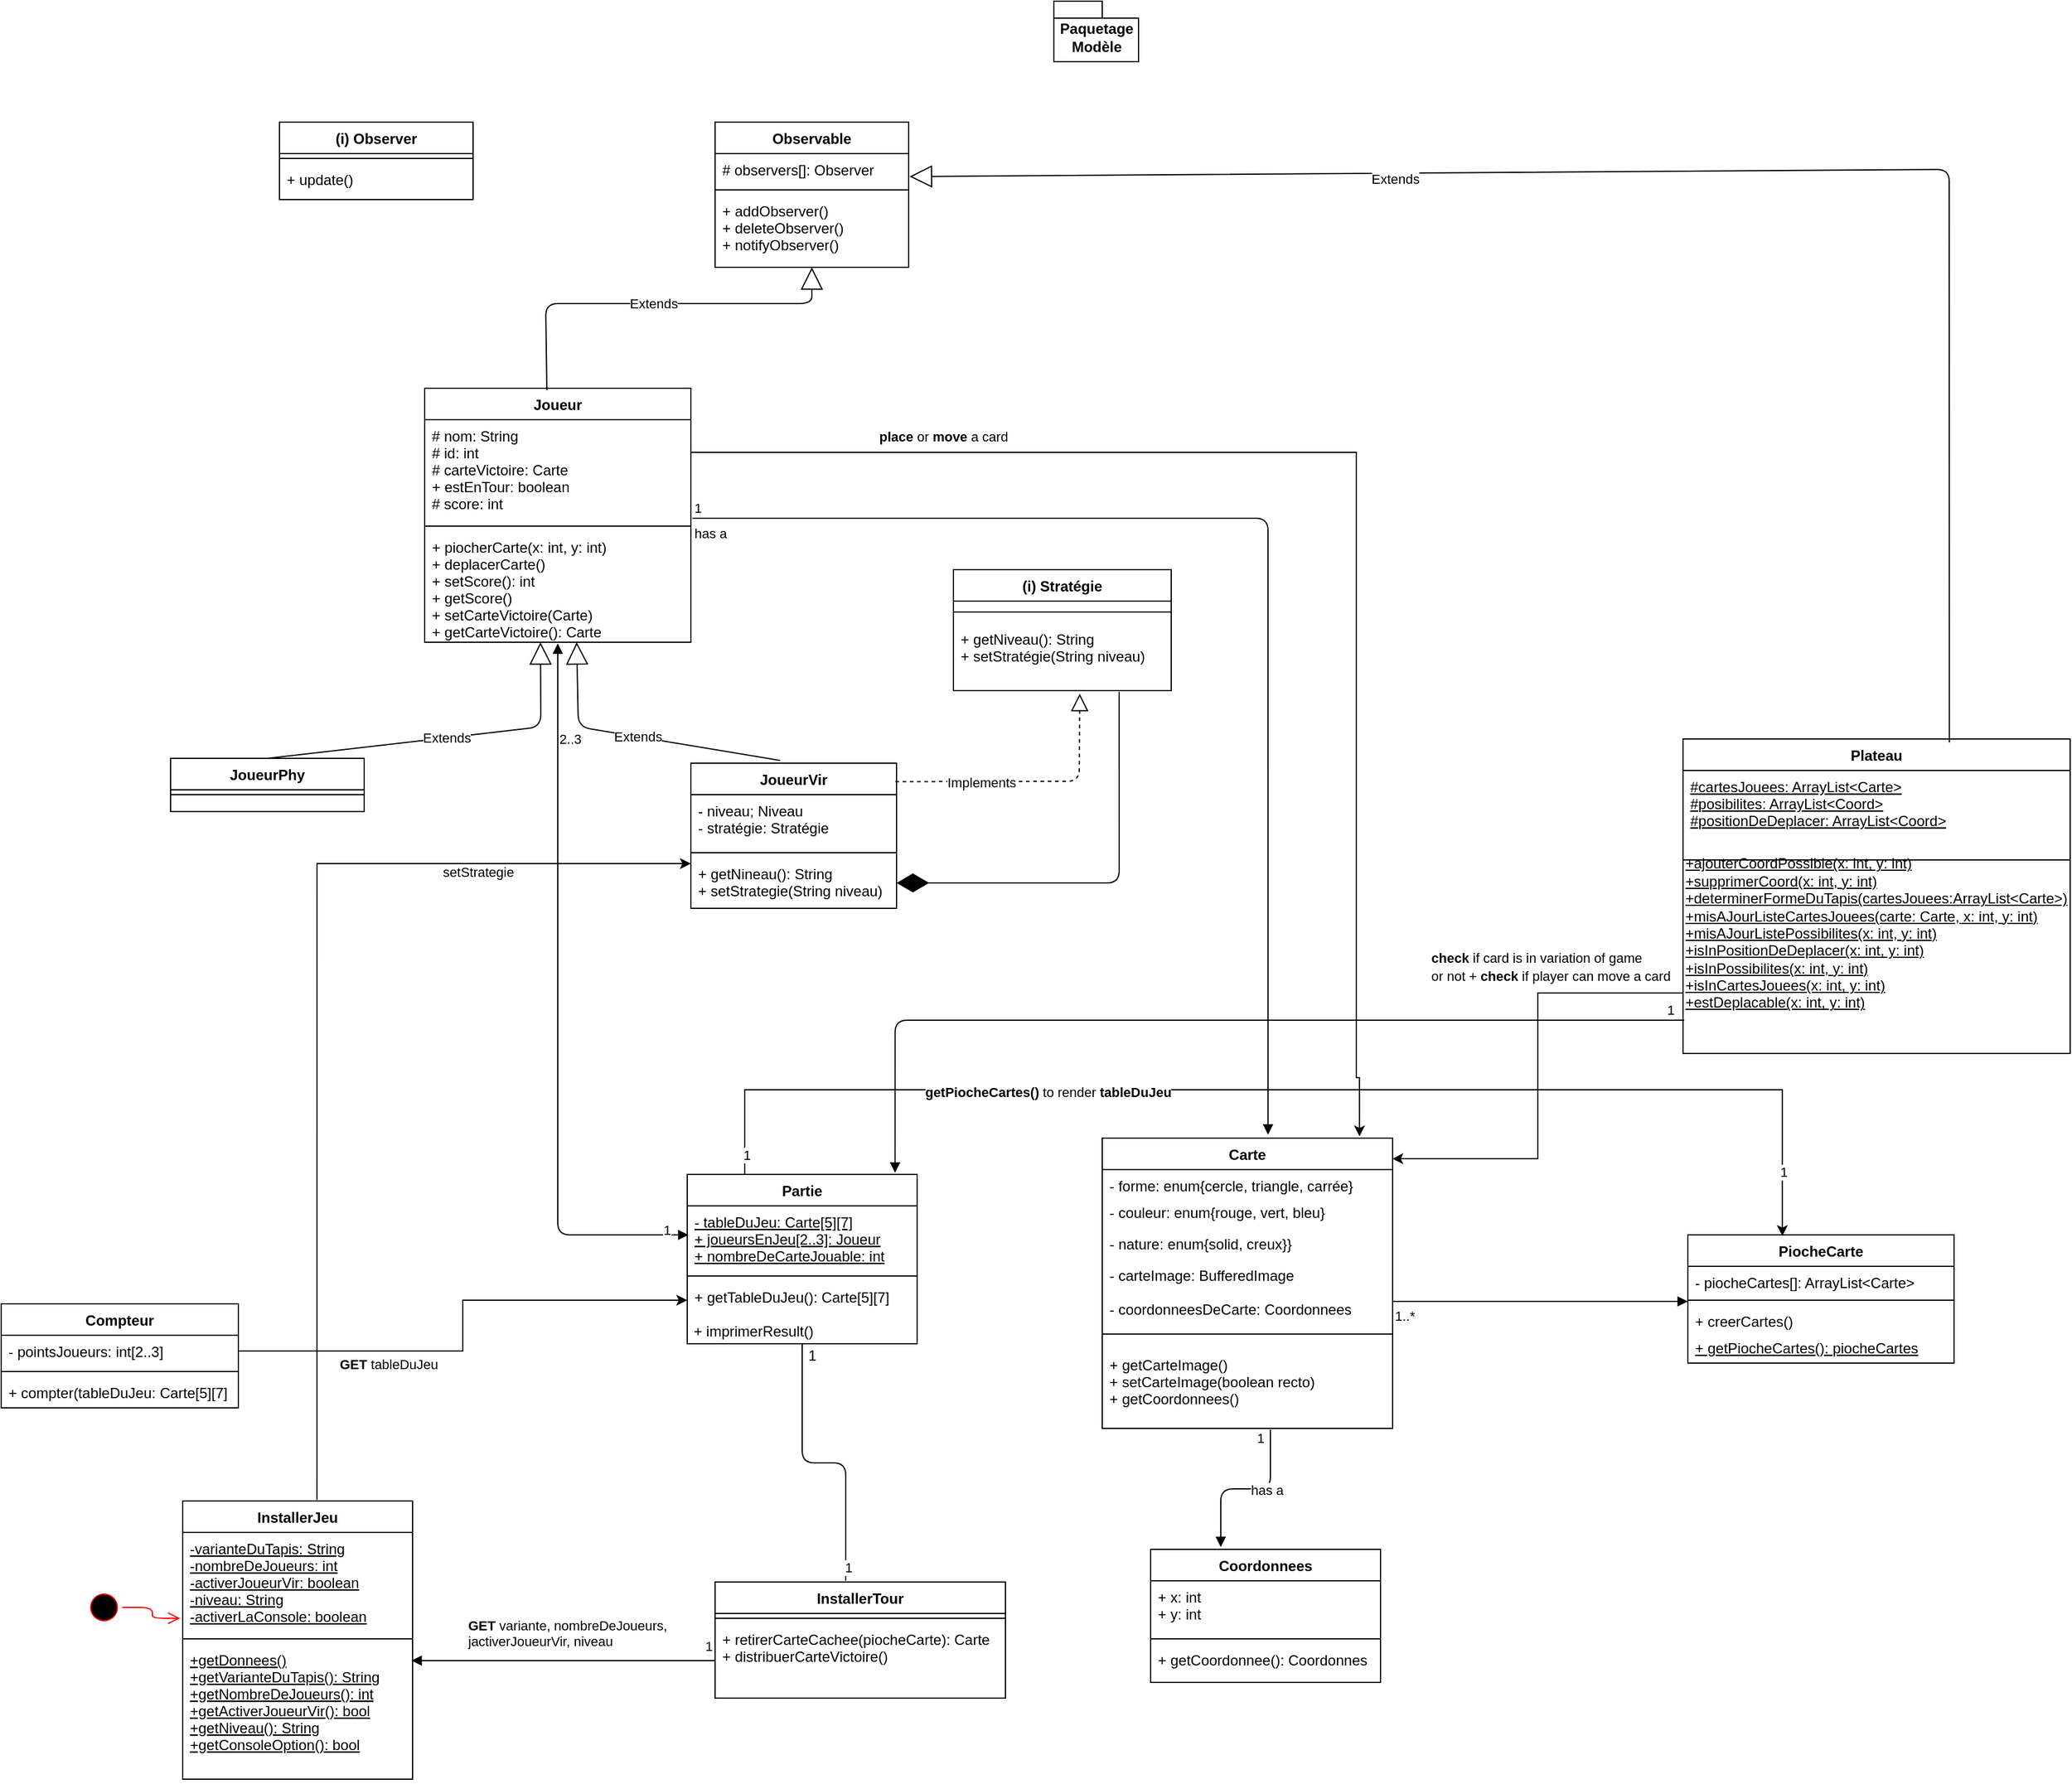 <mxfile version="14.1.2" type="github">
  <diagram id="C5RBs43oDa-KdzZeNtuy" name="Page-1">
    <mxGraphModel dx="1310" dy="1987" grid="1" gridSize="10" guides="1" tooltips="1" connect="1" arrows="1" fold="1" page="1" pageScale="1" pageWidth="827" pageHeight="1169" math="0" shadow="0">
      <root>
        <mxCell id="WIyWlLk6GJQsqaUBKTNV-0" />
        <mxCell id="WIyWlLk6GJQsqaUBKTNV-1" parent="WIyWlLk6GJQsqaUBKTNV-0" />
        <mxCell id="AZChsYfxRMKOv2LDF5ls-53" value="(i) Observer" style="swimlane;fontStyle=1;align=center;verticalAlign=top;childLayout=stackLayout;horizontal=1;startSize=26;horizontalStack=0;resizeParent=1;resizeParentMax=0;resizeLast=0;collapsible=1;marginBottom=0;" parent="WIyWlLk6GJQsqaUBKTNV-1" vertex="1">
          <mxGeometry x="520" y="90" width="160" height="64" as="geometry" />
        </mxCell>
        <mxCell id="AZChsYfxRMKOv2LDF5ls-54" value="" style="line;strokeWidth=1;fillColor=none;align=left;verticalAlign=middle;spacingTop=-1;spacingLeft=3;spacingRight=3;rotatable=0;labelPosition=right;points=[];portConstraint=eastwest;" parent="AZChsYfxRMKOv2LDF5ls-53" vertex="1">
          <mxGeometry y="26" width="160" height="8" as="geometry" />
        </mxCell>
        <mxCell id="AZChsYfxRMKOv2LDF5ls-55" value="+ update()" style="text;strokeColor=none;fillColor=none;align=left;verticalAlign=top;spacingLeft=4;spacingRight=4;overflow=hidden;rotatable=0;points=[[0,0.5],[1,0.5]];portConstraint=eastwest;" parent="AZChsYfxRMKOv2LDF5ls-53" vertex="1">
          <mxGeometry y="34" width="160" height="30" as="geometry" />
        </mxCell>
        <mxCell id="AZChsYfxRMKOv2LDF5ls-56" value="Extends" style="endArrow=block;endSize=16;endFill=0;html=1;fontColor=#000000;exitX=0.5;exitY=0;exitDx=0;exitDy=0;entryX=0.435;entryY=1;entryDx=0;entryDy=0;entryPerimeter=0;" parent="WIyWlLk6GJQsqaUBKTNV-1" source="AZChsYfxRMKOv2LDF5ls-50" target="AZChsYfxRMKOv2LDF5ls-61" edge="1">
          <mxGeometry width="160" relative="1" as="geometry">
            <mxPoint x="740" y="620" as="sourcePoint" />
            <mxPoint x="730" y="566" as="targetPoint" />
            <Array as="points">
              <mxPoint x="736" y="590" />
            </Array>
          </mxGeometry>
        </mxCell>
        <mxCell id="AZChsYfxRMKOv2LDF5ls-57" value="Extends" style="endArrow=block;endSize=16;endFill=0;html=1;fontColor=#000000;exitX=0.434;exitY=-0.019;exitDx=0;exitDy=0;exitPerimeter=0;entryX=0.571;entryY=1;entryDx=0;entryDy=0;entryPerimeter=0;" parent="WIyWlLk6GJQsqaUBKTNV-1" source="CgIlNexyzQEodWSmVS5y-3" target="AZChsYfxRMKOv2LDF5ls-61" edge="1">
          <mxGeometry width="160" relative="1" as="geometry">
            <mxPoint x="953.28" y="620.8" as="sourcePoint" />
            <mxPoint x="740" y="540" as="targetPoint" />
            <Array as="points">
              <mxPoint x="767" y="590" />
            </Array>
          </mxGeometry>
        </mxCell>
        <mxCell id="AZChsYfxRMKOv2LDF5ls-58" value="Joueur" style="swimlane;fontStyle=1;align=center;verticalAlign=top;childLayout=stackLayout;horizontal=1;startSize=26;horizontalStack=0;resizeParent=1;resizeParentMax=0;resizeLast=0;collapsible=1;marginBottom=0;" parent="WIyWlLk6GJQsqaUBKTNV-1" vertex="1">
          <mxGeometry x="640" y="310" width="220" height="210" as="geometry" />
        </mxCell>
        <mxCell id="AZChsYfxRMKOv2LDF5ls-59" value="# nom: String&#xa;# id: int&#xa;# carteVictoire: Carte&#xa;+ estEnTour: boolean&#xa;# score: int" style="text;strokeColor=none;fillColor=none;align=left;verticalAlign=top;spacingLeft=4;spacingRight=4;overflow=hidden;rotatable=0;points=[[0,0.5],[1,0.5]];portConstraint=eastwest;" parent="AZChsYfxRMKOv2LDF5ls-58" vertex="1">
          <mxGeometry y="26" width="220" height="84" as="geometry" />
        </mxCell>
        <mxCell id="AZChsYfxRMKOv2LDF5ls-60" value="" style="line;strokeWidth=1;fillColor=none;align=left;verticalAlign=middle;spacingTop=-1;spacingLeft=3;spacingRight=3;rotatable=0;labelPosition=right;points=[];portConstraint=eastwest;" parent="AZChsYfxRMKOv2LDF5ls-58" vertex="1">
          <mxGeometry y="110" width="220" height="8" as="geometry" />
        </mxCell>
        <mxCell id="AZChsYfxRMKOv2LDF5ls-61" value="+ piocherCarte(x: int, y: int)&#xa;+ deplacerCarte()&#xa;+ setScore(): int&#xa;+ getScore()&#xa;+ setCarteVictoire(Carte)&#xa;+ getCarteVictoire(): Carte" style="text;strokeColor=none;fillColor=none;align=left;verticalAlign=top;spacingLeft=4;spacingRight=4;overflow=hidden;rotatable=0;points=[[0,0.5],[1,0.5]];portConstraint=eastwest;" parent="AZChsYfxRMKOv2LDF5ls-58" vertex="1">
          <mxGeometry y="118" width="220" height="92" as="geometry" />
        </mxCell>
        <mxCell id="AZChsYfxRMKOv2LDF5ls-84" value="Paquetage&lt;br&gt;Modèle" style="shape=folder;fontStyle=1;spacingTop=10;tabWidth=40;tabHeight=14;tabPosition=left;html=1;fontColor=#000000;" parent="WIyWlLk6GJQsqaUBKTNV-1" vertex="1">
          <mxGeometry x="1160" y="-10" width="70" height="50" as="geometry" />
        </mxCell>
        <mxCell id="AZChsYfxRMKOv2LDF5ls-43" value="Observable" style="swimlane;fontStyle=1;align=center;verticalAlign=top;childLayout=stackLayout;horizontal=1;startSize=26;horizontalStack=0;resizeParent=1;resizeParentMax=0;resizeLast=0;collapsible=1;marginBottom=0;" parent="WIyWlLk6GJQsqaUBKTNV-1" vertex="1">
          <mxGeometry x="880" y="90" width="160" height="120" as="geometry" />
        </mxCell>
        <mxCell id="AZChsYfxRMKOv2LDF5ls-44" value="# observers[]: Observer" style="text;strokeColor=none;fillColor=none;align=left;verticalAlign=top;spacingLeft=4;spacingRight=4;overflow=hidden;rotatable=0;points=[[0,0.5],[1,0.5]];portConstraint=eastwest;" parent="AZChsYfxRMKOv2LDF5ls-43" vertex="1">
          <mxGeometry y="26" width="160" height="26" as="geometry" />
        </mxCell>
        <mxCell id="AZChsYfxRMKOv2LDF5ls-45" value="" style="line;strokeWidth=1;fillColor=none;align=left;verticalAlign=middle;spacingTop=-1;spacingLeft=3;spacingRight=3;rotatable=0;labelPosition=right;points=[];portConstraint=eastwest;" parent="AZChsYfxRMKOv2LDF5ls-43" vertex="1">
          <mxGeometry y="52" width="160" height="8" as="geometry" />
        </mxCell>
        <mxCell id="AZChsYfxRMKOv2LDF5ls-46" value="+ addObserver()&#xa;+ deleteObserver()&#xa;+ notifyObserver()" style="text;strokeColor=none;fillColor=none;align=left;verticalAlign=top;spacingLeft=4;spacingRight=4;overflow=hidden;rotatable=0;points=[[0,0.5],[1,0.5]];portConstraint=eastwest;" parent="AZChsYfxRMKOv2LDF5ls-43" vertex="1">
          <mxGeometry y="60" width="160" height="60" as="geometry" />
        </mxCell>
        <mxCell id="AZChsYfxRMKOv2LDF5ls-76" value="Carte" style="swimlane;fontStyle=1;align=center;verticalAlign=top;childLayout=stackLayout;horizontal=1;startSize=26;horizontalStack=0;resizeParent=1;resizeLast=0;collapsible=1;marginBottom=0;rounded=0;shadow=0;strokeWidth=1;" parent="WIyWlLk6GJQsqaUBKTNV-1" vertex="1">
          <mxGeometry x="1200" y="930" width="240" height="240" as="geometry">
            <mxRectangle x="550" y="140" width="160" height="26" as="alternateBounds" />
          </mxGeometry>
        </mxCell>
        <mxCell id="AZChsYfxRMKOv2LDF5ls-77" value="- forme: enum{cercle, triangle, carrée}&#xa;" style="text;align=left;verticalAlign=top;spacingLeft=4;spacingRight=4;overflow=hidden;rotatable=0;points=[[0,0.5],[1,0.5]];portConstraint=eastwest;" parent="AZChsYfxRMKOv2LDF5ls-76" vertex="1">
          <mxGeometry y="26" width="240" height="22" as="geometry" />
        </mxCell>
        <mxCell id="AZChsYfxRMKOv2LDF5ls-78" value="- couleur: enum{rouge, vert, bleu}" style="text;align=left;verticalAlign=top;spacingLeft=4;spacingRight=4;overflow=hidden;rotatable=0;points=[[0,0.5],[1,0.5]];portConstraint=eastwest;rounded=0;shadow=0;html=0;" parent="AZChsYfxRMKOv2LDF5ls-76" vertex="1">
          <mxGeometry y="48" width="240" height="26" as="geometry" />
        </mxCell>
        <mxCell id="AZChsYfxRMKOv2LDF5ls-79" value="- nature: enum{solid, creux}}&#xa;&#xa;&#xa;- recto: boolean" style="text;align=left;verticalAlign=top;spacingLeft=4;spacingRight=4;overflow=hidden;rotatable=0;points=[[0,0.5],[1,0.5]];portConstraint=eastwest;rounded=0;shadow=0;html=0;" parent="AZChsYfxRMKOv2LDF5ls-76" vertex="1">
          <mxGeometry y="74" width="240" height="26" as="geometry" />
        </mxCell>
        <mxCell id="AZChsYfxRMKOv2LDF5ls-80" value="- carteImage: BufferedImage&#xa;&#xa;- coordonneesDeCarte: Coordonnees" style="text;align=left;verticalAlign=top;spacingLeft=4;spacingRight=4;overflow=hidden;rotatable=0;points=[[0,0.5],[1,0.5]];portConstraint=eastwest;rounded=0;shadow=0;html=0;" parent="AZChsYfxRMKOv2LDF5ls-76" vertex="1">
          <mxGeometry y="100" width="240" height="50" as="geometry" />
        </mxCell>
        <mxCell id="AZChsYfxRMKOv2LDF5ls-81" value="" style="line;html=1;strokeWidth=1;align=left;verticalAlign=middle;spacingTop=-1;spacingLeft=3;spacingRight=3;rotatable=0;labelPosition=right;points=[];portConstraint=eastwest;" parent="AZChsYfxRMKOv2LDF5ls-76" vertex="1">
          <mxGeometry y="150" width="240" height="24" as="geometry" />
        </mxCell>
        <mxCell id="AZChsYfxRMKOv2LDF5ls-82" value="+ getCarteImage()&#xa;+ setCarteImage(boolean recto)&#xa;+ getCoordonnees()" style="text;align=left;verticalAlign=top;spacingLeft=4;spacingRight=4;overflow=hidden;rotatable=0;points=[[0,0.5],[1,0.5]];portConstraint=eastwest;" parent="AZChsYfxRMKOv2LDF5ls-76" vertex="1">
          <mxGeometry y="174" width="240" height="66" as="geometry" />
        </mxCell>
        <mxCell id="CgIlNexyzQEodWSmVS5y-3" value="JoueurVir" style="swimlane;fontStyle=1;align=center;verticalAlign=top;childLayout=stackLayout;horizontal=1;startSize=26;horizontalStack=0;resizeParent=1;resizeParentMax=0;resizeLast=0;collapsible=1;marginBottom=0;" parent="WIyWlLk6GJQsqaUBKTNV-1" vertex="1">
          <mxGeometry x="860" y="620" width="170" height="120" as="geometry" />
        </mxCell>
        <mxCell id="CgIlNexyzQEodWSmVS5y-4" value="- niveau; Niveau&#xa;- stratégie: Stratégie " style="text;strokeColor=none;fillColor=none;align=left;verticalAlign=top;spacingLeft=4;spacingRight=4;overflow=hidden;rotatable=0;points=[[0,0.5],[1,0.5]];portConstraint=eastwest;" parent="CgIlNexyzQEodWSmVS5y-3" vertex="1">
          <mxGeometry y="26" width="170" height="44" as="geometry" />
        </mxCell>
        <mxCell id="CgIlNexyzQEodWSmVS5y-5" value="" style="line;strokeWidth=1;fillColor=none;align=left;verticalAlign=middle;spacingTop=-1;spacingLeft=3;spacingRight=3;rotatable=0;labelPosition=right;points=[];portConstraint=eastwest;" parent="CgIlNexyzQEodWSmVS5y-3" vertex="1">
          <mxGeometry y="70" width="170" height="8" as="geometry" />
        </mxCell>
        <mxCell id="CgIlNexyzQEodWSmVS5y-6" value="+ getNineau(): String&#xa;+ setStrategie(String niveau)" style="text;strokeColor=none;fillColor=none;align=left;verticalAlign=top;spacingLeft=4;spacingRight=4;overflow=hidden;rotatable=0;points=[[0,0.5],[1,0.5]];portConstraint=eastwest;" parent="CgIlNexyzQEodWSmVS5y-3" vertex="1">
          <mxGeometry y="78" width="170" height="42" as="geometry" />
        </mxCell>
        <mxCell id="AZChsYfxRMKOv2LDF5ls-50" value="JoueurPhy" style="swimlane;fontStyle=1;align=center;verticalAlign=top;childLayout=stackLayout;horizontal=1;startSize=26;horizontalStack=0;resizeParent=1;resizeLast=0;collapsible=1;marginBottom=0;rounded=0;shadow=0;strokeWidth=1;" parent="WIyWlLk6GJQsqaUBKTNV-1" vertex="1">
          <mxGeometry x="430" y="616" width="160" height="44" as="geometry">
            <mxRectangle x="130" y="380" width="160" height="26" as="alternateBounds" />
          </mxGeometry>
        </mxCell>
        <mxCell id="AZChsYfxRMKOv2LDF5ls-51" value="" style="line;html=1;strokeWidth=1;align=left;verticalAlign=middle;spacingTop=-1;spacingLeft=3;spacingRight=3;rotatable=0;labelPosition=right;points=[];portConstraint=eastwest;" parent="AZChsYfxRMKOv2LDF5ls-50" vertex="1">
          <mxGeometry y="26" width="160" height="8" as="geometry" />
        </mxCell>
        <mxCell id="CgIlNexyzQEodWSmVS5y-8" value="PiocheCarte" style="swimlane;fontStyle=1;align=center;verticalAlign=top;childLayout=stackLayout;horizontal=1;startSize=26;horizontalStack=0;resizeParent=1;resizeParentMax=0;resizeLast=0;collapsible=1;marginBottom=0;" parent="WIyWlLk6GJQsqaUBKTNV-1" vertex="1">
          <mxGeometry x="1684" y="1010" width="220" height="106" as="geometry" />
        </mxCell>
        <mxCell id="CgIlNexyzQEodWSmVS5y-9" value="- piocheCartes[]: ArrayList&lt;Carte&gt;" style="text;strokeColor=none;fillColor=none;align=left;verticalAlign=top;spacingLeft=4;spacingRight=4;overflow=hidden;rotatable=0;points=[[0,0.5],[1,0.5]];portConstraint=eastwest;" parent="CgIlNexyzQEodWSmVS5y-8" vertex="1">
          <mxGeometry y="26" width="220" height="24" as="geometry" />
        </mxCell>
        <mxCell id="CgIlNexyzQEodWSmVS5y-10" value="" style="line;strokeWidth=1;fillColor=none;align=left;verticalAlign=middle;spacingTop=-1;spacingLeft=3;spacingRight=3;rotatable=0;labelPosition=right;points=[];portConstraint=eastwest;" parent="CgIlNexyzQEodWSmVS5y-8" vertex="1">
          <mxGeometry y="50" width="220" height="8" as="geometry" />
        </mxCell>
        <mxCell id="CgIlNexyzQEodWSmVS5y-11" value="+ creerCartes()" style="text;strokeColor=none;fillColor=none;align=left;verticalAlign=top;spacingLeft=4;spacingRight=4;overflow=hidden;rotatable=0;points=[[0,0.5],[1,0.5]];portConstraint=eastwest;" parent="CgIlNexyzQEodWSmVS5y-8" vertex="1">
          <mxGeometry y="58" width="220" height="22" as="geometry" />
        </mxCell>
        <mxCell id="FaVEyX-Qavl0ARQqvnFb-6" value="+ getPiocheCartes(): piocheCartes" style="text;strokeColor=none;fillColor=none;align=left;verticalAlign=top;spacingLeft=4;spacingRight=4;overflow=hidden;rotatable=0;points=[[0,0.5],[1,0.5]];portConstraint=eastwest;fontStyle=4" parent="CgIlNexyzQEodWSmVS5y-8" vertex="1">
          <mxGeometry y="80" width="220" height="26" as="geometry" />
        </mxCell>
        <mxCell id="AZChsYfxRMKOv2LDF5ls-86" value="Partie" style="swimlane;fontStyle=1;align=center;verticalAlign=top;childLayout=stackLayout;horizontal=1;startSize=26;horizontalStack=0;resizeParent=1;resizeParentMax=0;resizeLast=0;collapsible=1;marginBottom=0;" parent="WIyWlLk6GJQsqaUBKTNV-1" vertex="1">
          <mxGeometry x="857" y="960" width="190" height="140" as="geometry" />
        </mxCell>
        <mxCell id="AZChsYfxRMKOv2LDF5ls-87" value="- tableDuJeu: Carte[5][7]&#xa;+ joueursEnJeu[2..3]: Joueur&#xa;+ nombreDeCarteJouable: int" style="text;strokeColor=none;fillColor=none;align=left;verticalAlign=top;spacingLeft=4;spacingRight=4;overflow=hidden;rotatable=0;points=[[0,0.5],[1,0.5]];portConstraint=eastwest;fontStyle=4" parent="AZChsYfxRMKOv2LDF5ls-86" vertex="1">
          <mxGeometry y="26" width="190" height="54" as="geometry" />
        </mxCell>
        <mxCell id="AZChsYfxRMKOv2LDF5ls-88" value="" style="line;strokeWidth=1;fillColor=none;align=left;verticalAlign=middle;spacingTop=-1;spacingLeft=3;spacingRight=3;rotatable=0;labelPosition=right;points=[];portConstraint=eastwest;" parent="AZChsYfxRMKOv2LDF5ls-86" vertex="1">
          <mxGeometry y="80" width="190" height="8" as="geometry" />
        </mxCell>
        <mxCell id="AZChsYfxRMKOv2LDF5ls-89" value="+ getTableDuJeu(): Carte[5][7]&#xa;&#xa;" style="text;strokeColor=none;fillColor=none;align=left;verticalAlign=top;spacingLeft=4;spacingRight=4;overflow=hidden;rotatable=0;points=[[0,0.5],[1,0.5]];portConstraint=eastwest;fontStyle=0" parent="AZChsYfxRMKOv2LDF5ls-86" vertex="1">
          <mxGeometry y="88" width="190" height="32" as="geometry" />
        </mxCell>
        <mxCell id="tGIOz6FQJw7UIVOpJ9jD-20" value="&lt;span&gt;&amp;nbsp;+ imprimerResult()&lt;/span&gt;" style="text;html=1;strokeColor=none;fillColor=none;align=left;verticalAlign=middle;whiteSpace=wrap;rounded=0;fontColor=#000000;" vertex="1" parent="AZChsYfxRMKOv2LDF5ls-86">
          <mxGeometry y="120" width="190" height="20" as="geometry" />
        </mxCell>
        <mxCell id="igoX3mTZMC02YSDTXu9f-4" value="Plateau" style="swimlane;fontStyle=1;align=center;verticalAlign=top;childLayout=stackLayout;horizontal=1;startSize=26;horizontalStack=0;resizeParent=1;resizeParentMax=0;resizeLast=0;collapsible=1;marginBottom=0;" parent="WIyWlLk6GJQsqaUBKTNV-1" vertex="1">
          <mxGeometry x="1680" y="600" width="320" height="260" as="geometry" />
        </mxCell>
        <mxCell id="igoX3mTZMC02YSDTXu9f-5" value="#cartesJouees: ArrayList&lt;Carte&gt;&#xa;#posibilites: ArrayList&lt;Coord&gt;&#xa;#positionDeDeplacer: ArrayList&lt;Coord&gt;&#xa;&#xa;" style="text;strokeColor=none;fillColor=none;align=left;verticalAlign=top;spacingLeft=4;spacingRight=4;overflow=hidden;rotatable=0;points=[[0,0.5],[1,0.5]];portConstraint=eastwest;fontStyle=4" parent="igoX3mTZMC02YSDTXu9f-4" vertex="1">
          <mxGeometry y="26" width="320" height="64" as="geometry" />
        </mxCell>
        <mxCell id="igoX3mTZMC02YSDTXu9f-6" value="" style="line;strokeWidth=1;fillColor=none;align=left;verticalAlign=middle;spacingTop=-1;spacingLeft=3;spacingRight=3;rotatable=0;labelPosition=right;points=[];portConstraint=eastwest;" parent="igoX3mTZMC02YSDTXu9f-4" vertex="1">
          <mxGeometry y="90" width="320" height="20" as="geometry" />
        </mxCell>
        <mxCell id="tGIOz6FQJw7UIVOpJ9jD-7" value="&lt;span&gt;&lt;u&gt;+ajouterCoordPossible(x: int, y: int)&lt;br&gt;+supprimerCoord(x: int, y: int)&lt;br&gt;+determinerFormeDuTapis(cartesJouees:ArrayList&amp;lt;Carte&amp;gt;)&lt;br&gt;+misAJourListeCartesJouees(carte: Carte, x: int, y: int)&lt;br&gt;+misAJourListePossibilites(x: int, y: int)&lt;br&gt;+isInPositionDeDeplacer(x: int, y: int)&lt;br&gt;+isInPossibilites(x: int, y: int)&lt;br&gt;+isInCartesJouees(x: int, y: int)&lt;br&gt;+estDeplacable(x: int, y: int)&lt;br&gt;&lt;br&gt;&lt;br&gt;&lt;/u&gt;&lt;/span&gt;" style="text;html=1;strokeColor=none;fillColor=none;align=left;verticalAlign=middle;whiteSpace=wrap;rounded=0;fontColor=#000000;" vertex="1" parent="igoX3mTZMC02YSDTXu9f-4">
          <mxGeometry y="110" width="320" height="130" as="geometry" />
        </mxCell>
        <mxCell id="VmG8qLl98MklvTg3K0jE-0" value="&lt;div align=&quot;left&quot;&gt;&lt;br&gt;&lt;/div&gt;" style="text;html=1;align=left;verticalAlign=middle;resizable=0;points=[];autosize=1;" parent="igoX3mTZMC02YSDTXu9f-4" vertex="1">
          <mxGeometry y="240" width="320" height="20" as="geometry" />
        </mxCell>
        <mxCell id="aD3awK1kSIjJJPl5XEb5-0" value="" style="endArrow=block;endFill=1;html=1;edgeStyle=orthogonalEdgeStyle;align=left;verticalAlign=top;" parent="WIyWlLk6GJQsqaUBKTNV-1" source="AZChsYfxRMKOv2LDF5ls-76" target="CgIlNexyzQEodWSmVS5y-8" edge="1">
          <mxGeometry x="-1" relative="1" as="geometry">
            <mxPoint x="1380" y="1100" as="sourcePoint" />
            <mxPoint x="1560" y="1074" as="targetPoint" />
            <Array as="points">
              <mxPoint x="1540" y="1065" />
              <mxPoint x="1540" y="1065" />
            </Array>
          </mxGeometry>
        </mxCell>
        <mxCell id="aD3awK1kSIjJJPl5XEb5-1" value="1..*" style="edgeLabel;resizable=0;html=1;align=left;verticalAlign=bottom;" parent="aD3awK1kSIjJJPl5XEb5-0" connectable="0" vertex="1">
          <mxGeometry x="-1" relative="1" as="geometry">
            <mxPoint y="20" as="offset" />
          </mxGeometry>
        </mxCell>
        <mxCell id="aD3awK1kSIjJJPl5XEb5-6" value="" style="endArrow=block;endFill=1;html=1;edgeStyle=orthogonalEdgeStyle;align=left;verticalAlign=top;entryX=0.904;entryY=-0.01;entryDx=0;entryDy=0;entryPerimeter=0;exitX=0.003;exitY=0.942;exitDx=0;exitDy=0;exitPerimeter=0;" parent="WIyWlLk6GJQsqaUBKTNV-1" source="tGIOz6FQJw7UIVOpJ9jD-7" target="AZChsYfxRMKOv2LDF5ls-86" edge="1">
          <mxGeometry x="-1" relative="1" as="geometry">
            <mxPoint x="1610" y="818" as="sourcePoint" />
            <mxPoint x="1090" y="860" as="targetPoint" />
          </mxGeometry>
        </mxCell>
        <mxCell id="aD3awK1kSIjJJPl5XEb5-7" value="1" style="edgeLabel;resizable=0;html=1;align=left;verticalAlign=bottom;" parent="aD3awK1kSIjJJPl5XEb5-6" connectable="0" vertex="1">
          <mxGeometry x="-1" relative="1" as="geometry">
            <mxPoint x="-16.12" y="-0.06" as="offset" />
          </mxGeometry>
        </mxCell>
        <mxCell id="gqr33XGORAb8K-6qKqLH-7" value="Extends" style="endArrow=block;endSize=16;endFill=0;html=1;fontColor=#000000;exitX=0.688;exitY=0.011;exitDx=0;exitDy=0;exitPerimeter=0;entryX=1.005;entryY=0.731;entryDx=0;entryDy=0;entryPerimeter=0;" parent="WIyWlLk6GJQsqaUBKTNV-1" source="igoX3mTZMC02YSDTXu9f-4" target="AZChsYfxRMKOv2LDF5ls-44" edge="1">
          <mxGeometry x="0.398" y="5" width="160" relative="1" as="geometry">
            <mxPoint x="1730" y="630" as="sourcePoint" />
            <mxPoint x="1040" y="135" as="targetPoint" />
            <Array as="points">
              <mxPoint x="1900" y="129" />
            </Array>
            <mxPoint as="offset" />
          </mxGeometry>
        </mxCell>
        <mxCell id="gqr33XGORAb8K-6qKqLH-33" value="(i) Stratégie" style="swimlane;fontStyle=1;align=center;verticalAlign=top;childLayout=stackLayout;horizontal=1;startSize=26;horizontalStack=0;resizeParent=1;resizeParentMax=0;resizeLast=0;collapsible=1;marginBottom=0;" parent="WIyWlLk6GJQsqaUBKTNV-1" vertex="1">
          <mxGeometry x="1077" y="460" width="180" height="100" as="geometry" />
        </mxCell>
        <mxCell id="gqr33XGORAb8K-6qKqLH-35" value="" style="line;strokeWidth=1;fillColor=none;align=left;verticalAlign=middle;spacingTop=-1;spacingLeft=3;spacingRight=3;rotatable=0;labelPosition=right;points=[];portConstraint=eastwest;" parent="gqr33XGORAb8K-6qKqLH-33" vertex="1">
          <mxGeometry y="26" width="180" height="18" as="geometry" />
        </mxCell>
        <mxCell id="gqr33XGORAb8K-6qKqLH-36" value="+ getNiveau(): String&#xa;+ setStratégie(String niveau)&#xa;" style="text;strokeColor=none;fillColor=none;align=left;verticalAlign=top;spacingLeft=4;spacingRight=4;overflow=hidden;rotatable=0;points=[[0,0.5],[1,0.5]];portConstraint=eastwest;" parent="gqr33XGORAb8K-6qKqLH-33" vertex="1">
          <mxGeometry y="44" width="180" height="56" as="geometry" />
        </mxCell>
        <mxCell id="gqr33XGORAb8K-6qKqLH-38" value="" style="endArrow=block;dashed=1;endFill=0;endSize=12;html=1;strokeColor=#000000;entryX=0.58;entryY=1.045;entryDx=0;entryDy=0;entryPerimeter=0;exitX=0.994;exitY=0.127;exitDx=0;exitDy=0;exitPerimeter=0;" parent="WIyWlLk6GJQsqaUBKTNV-1" source="CgIlNexyzQEodWSmVS5y-3" target="gqr33XGORAb8K-6qKqLH-36" edge="1">
          <mxGeometry width="160" relative="1" as="geometry">
            <mxPoint x="1031" y="660" as="sourcePoint" />
            <mxPoint x="1213" y="570" as="targetPoint" />
            <Array as="points">
              <mxPoint x="1181" y="635" />
            </Array>
          </mxGeometry>
        </mxCell>
        <mxCell id="gqr33XGORAb8K-6qKqLH-39" value="Implements" style="edgeLabel;html=1;align=center;verticalAlign=middle;resizable=0;points=[];" parent="gqr33XGORAb8K-6qKqLH-38" vertex="1" connectable="0">
          <mxGeometry x="-0.368" y="-1" relative="1" as="geometry">
            <mxPoint as="offset" />
          </mxGeometry>
        </mxCell>
        <mxCell id="iEywshFtVMu5hu7bD4Ei-18" value="has a" style="endArrow=block;endFill=1;html=1;edgeStyle=orthogonalEdgeStyle;align=left;verticalAlign=top;entryX=0.571;entryY=-0.012;entryDx=0;entryDy=0;entryPerimeter=0;exitX=1.006;exitY=0.97;exitDx=0;exitDy=0;exitPerimeter=0;" parent="WIyWlLk6GJQsqaUBKTNV-1" source="AZChsYfxRMKOv2LDF5ls-59" target="AZChsYfxRMKOv2LDF5ls-76" edge="1">
          <mxGeometry x="-1" relative="1" as="geometry">
            <mxPoint x="1040" y="430" as="sourcePoint" />
            <mxPoint x="1200" y="430" as="targetPoint" />
          </mxGeometry>
        </mxCell>
        <mxCell id="iEywshFtVMu5hu7bD4Ei-19" value="1" style="edgeLabel;resizable=0;html=1;align=left;verticalAlign=bottom;" parent="iEywshFtVMu5hu7bD4Ei-18" connectable="0" vertex="1">
          <mxGeometry x="-1" relative="1" as="geometry" />
        </mxCell>
        <mxCell id="AZChsYfxRMKOv2LDF5ls-47" value="Extends" style="endArrow=block;endSize=16;endFill=0;html=1;fontColor=#000000;exitX=0.459;exitY=0.008;exitDx=0;exitDy=0;exitPerimeter=0;entryX=0.5;entryY=1;entryDx=0;entryDy=0;" parent="WIyWlLk6GJQsqaUBKTNV-1" source="AZChsYfxRMKOv2LDF5ls-58" target="AZChsYfxRMKOv2LDF5ls-43" edge="1">
          <mxGeometry width="160" relative="1" as="geometry">
            <mxPoint x="760" y="290" as="sourcePoint" />
            <mxPoint x="960" y="180" as="targetPoint" />
            <Array as="points">
              <mxPoint x="740" y="240" />
              <mxPoint x="960" y="240" />
            </Array>
          </mxGeometry>
        </mxCell>
        <mxCell id="bqyyisiv0flGUabC3i87-1" value="" style="endArrow=block;startArrow=block;endFill=1;startFill=1;html=1;" parent="WIyWlLk6GJQsqaUBKTNV-1" edge="1">
          <mxGeometry width="160" relative="1" as="geometry">
            <mxPoint x="750" y="521" as="sourcePoint" />
            <mxPoint x="858" y="1010" as="targetPoint" />
            <Array as="points">
              <mxPoint x="750" y="1010" />
            </Array>
          </mxGeometry>
        </mxCell>
        <mxCell id="bqyyisiv0flGUabC3i87-2" value="2..3" style="edgeLabel;html=1;align=center;verticalAlign=middle;resizable=0;points=[];" parent="bqyyisiv0flGUabC3i87-1" vertex="1" connectable="0">
          <mxGeometry x="-0.769" y="3" relative="1" as="geometry">
            <mxPoint x="7" y="9.59" as="offset" />
          </mxGeometry>
        </mxCell>
        <mxCell id="tGIOz6FQJw7UIVOpJ9jD-48" value="1" style="edgeLabel;html=1;align=center;verticalAlign=middle;resizable=0;points=[];fontColor=#000000;" vertex="1" connectable="0" parent="bqyyisiv0flGUabC3i87-1">
          <mxGeometry x="0.939" y="4" relative="1" as="geometry">
            <mxPoint as="offset" />
          </mxGeometry>
        </mxCell>
        <mxCell id="BIrdSrzYWU6WojADChS9-0" value="Coordonnees" style="swimlane;fontStyle=1;align=center;verticalAlign=top;childLayout=stackLayout;horizontal=1;startSize=26;horizontalStack=0;resizeParent=1;resizeParentMax=0;resizeLast=0;collapsible=1;marginBottom=0;" parent="WIyWlLk6GJQsqaUBKTNV-1" vertex="1">
          <mxGeometry x="1240" y="1270" width="190" height="110" as="geometry" />
        </mxCell>
        <mxCell id="BIrdSrzYWU6WojADChS9-1" value="+ x: int&#xa;+ y: int" style="text;strokeColor=none;fillColor=none;align=left;verticalAlign=top;spacingLeft=4;spacingRight=4;overflow=hidden;rotatable=0;points=[[0,0.5],[1,0.5]];portConstraint=eastwest;" parent="BIrdSrzYWU6WojADChS9-0" vertex="1">
          <mxGeometry y="26" width="190" height="44" as="geometry" />
        </mxCell>
        <mxCell id="BIrdSrzYWU6WojADChS9-2" value="" style="line;strokeWidth=1;fillColor=none;align=left;verticalAlign=middle;spacingTop=-1;spacingLeft=3;spacingRight=3;rotatable=0;labelPosition=right;points=[];portConstraint=eastwest;" parent="BIrdSrzYWU6WojADChS9-0" vertex="1">
          <mxGeometry y="70" width="190" height="8" as="geometry" />
        </mxCell>
        <mxCell id="BIrdSrzYWU6WojADChS9-3" value="+ getCoordonnee(): Coordonnes" style="text;strokeColor=none;fillColor=none;align=left;verticalAlign=top;spacingLeft=4;spacingRight=4;overflow=hidden;rotatable=0;points=[[0,0.5],[1,0.5]];portConstraint=eastwest;" parent="BIrdSrzYWU6WojADChS9-0" vertex="1">
          <mxGeometry y="78" width="190" height="32" as="geometry" />
        </mxCell>
        <mxCell id="BIrdSrzYWU6WojADChS9-8" value="has a" style="endArrow=block;endFill=1;html=1;edgeStyle=orthogonalEdgeStyle;align=left;verticalAlign=top;entryX=0.305;entryY=-0.017;entryDx=0;entryDy=0;entryPerimeter=0;exitX=0.579;exitY=1.015;exitDx=0;exitDy=0;exitPerimeter=0;" parent="WIyWlLk6GJQsqaUBKTNV-1" target="BIrdSrzYWU6WojADChS9-0" edge="1" source="AZChsYfxRMKOv2LDF5ls-82">
          <mxGeometry x="-0.473" y="-18" relative="1" as="geometry">
            <mxPoint x="1316.16" y="1164.748" as="sourcePoint" />
            <mxPoint x="1190" y="990" as="targetPoint" />
            <mxPoint as="offset" />
          </mxGeometry>
        </mxCell>
        <mxCell id="BIrdSrzYWU6WojADChS9-9" value="1" style="edgeLabel;resizable=0;html=1;align=left;verticalAlign=bottom;" parent="BIrdSrzYWU6WojADChS9-8" connectable="0" vertex="1">
          <mxGeometry x="-1" relative="1" as="geometry">
            <mxPoint x="-13" y="16" as="offset" />
          </mxGeometry>
        </mxCell>
        <mxCell id="tGIOz6FQJw7UIVOpJ9jD-12" value="InstallerTour" style="swimlane;fontStyle=1;align=center;verticalAlign=top;childLayout=stackLayout;horizontal=1;startSize=26;horizontalStack=0;resizeParent=1;resizeParentMax=0;resizeLast=0;collapsible=1;marginBottom=0;fontColor=#000000;fillColor=none;" vertex="1" parent="WIyWlLk6GJQsqaUBKTNV-1">
          <mxGeometry x="880" y="1297" width="240" height="96" as="geometry" />
        </mxCell>
        <mxCell id="tGIOz6FQJw7UIVOpJ9jD-14" value="" style="line;strokeWidth=1;fillColor=none;align=left;verticalAlign=middle;spacingTop=-1;spacingLeft=3;spacingRight=3;rotatable=0;labelPosition=right;points=[];portConstraint=eastwest;" vertex="1" parent="tGIOz6FQJw7UIVOpJ9jD-12">
          <mxGeometry y="26" width="240" height="8" as="geometry" />
        </mxCell>
        <mxCell id="tGIOz6FQJw7UIVOpJ9jD-15" value="+ retirerCarteCachee(piocheCarte): Carte&#xa;+ distribuerCarteVictoire()" style="text;strokeColor=none;fillColor=none;align=left;verticalAlign=top;spacingLeft=4;spacingRight=4;overflow=hidden;rotatable=0;points=[[0,0.5],[1,0.5]];portConstraint=eastwest;" vertex="1" parent="tGIOz6FQJw7UIVOpJ9jD-12">
          <mxGeometry y="34" width="240" height="62" as="geometry" />
        </mxCell>
        <mxCell id="tGIOz6FQJw7UIVOpJ9jD-33" style="edgeStyle=orthogonalEdgeStyle;rounded=0;orthogonalLoop=1;jettySize=auto;html=1;fontColor=#000000;entryX=0;entryY=0.119;entryDx=0;entryDy=0;entryPerimeter=0;exitX=0.584;exitY=-0.004;exitDx=0;exitDy=0;exitPerimeter=0;" edge="1" parent="WIyWlLk6GJQsqaUBKTNV-1" source="tGIOz6FQJw7UIVOpJ9jD-16" target="CgIlNexyzQEodWSmVS5y-6">
          <mxGeometry relative="1" as="geometry">
            <mxPoint x="560" y="700" as="targetPoint" />
          </mxGeometry>
        </mxCell>
        <mxCell id="tGIOz6FQJw7UIVOpJ9jD-34" value="setStrategie" style="edgeLabel;html=1;align=center;verticalAlign=middle;resizable=0;points=[];fontColor=#000000;" vertex="1" connectable="0" parent="tGIOz6FQJw7UIVOpJ9jD-33">
          <mxGeometry x="0.509" y="-3" relative="1" as="geometry">
            <mxPoint x="29" y="4" as="offset" />
          </mxGeometry>
        </mxCell>
        <mxCell id="tGIOz6FQJw7UIVOpJ9jD-16" value="InstallerJeu" style="swimlane;fontStyle=1;align=center;verticalAlign=top;childLayout=stackLayout;horizontal=1;startSize=26;horizontalStack=0;resizeParent=1;resizeParentMax=0;resizeLast=0;collapsible=1;marginBottom=0;fontColor=#000000;fillColor=none;" vertex="1" parent="WIyWlLk6GJQsqaUBKTNV-1">
          <mxGeometry x="440" y="1230" width="190" height="230" as="geometry" />
        </mxCell>
        <mxCell id="tGIOz6FQJw7UIVOpJ9jD-17" value="-varianteDuTapis: String&#xa;-nombreDeJoueurs: int&#xa;-activerJoueurVir: boolean&#xa;-niveau: String&#xa;-activerLaConsole: boolean" style="text;strokeColor=none;fillColor=none;align=left;verticalAlign=top;spacingLeft=4;spacingRight=4;overflow=hidden;rotatable=0;points=[[0,0.5],[1,0.5]];portConstraint=eastwest;fontStyle=4" vertex="1" parent="tGIOz6FQJw7UIVOpJ9jD-16">
          <mxGeometry y="26" width="190" height="84" as="geometry" />
        </mxCell>
        <mxCell id="tGIOz6FQJw7UIVOpJ9jD-18" value="" style="line;strokeWidth=1;fillColor=none;align=left;verticalAlign=middle;spacingTop=-1;spacingLeft=3;spacingRight=3;rotatable=0;labelPosition=right;points=[];portConstraint=eastwest;" vertex="1" parent="tGIOz6FQJw7UIVOpJ9jD-16">
          <mxGeometry y="110" width="190" height="8" as="geometry" />
        </mxCell>
        <mxCell id="tGIOz6FQJw7UIVOpJ9jD-19" value="+getDonnees()&#xa;+getVarianteDuTapis(): String&#xa;+getNombreDeJoueurs(): int&#xa;+getActiverJoueurVir(): bool&#xa;+getNiveau(): String&#xa;+getConsoleOption(): bool" style="text;strokeColor=none;fillColor=none;align=left;verticalAlign=top;spacingLeft=4;spacingRight=4;overflow=hidden;rotatable=0;points=[[0,0.5],[1,0.5]];portConstraint=eastwest;fontStyle=4" vertex="1" parent="tGIOz6FQJw7UIVOpJ9jD-16">
          <mxGeometry y="118" width="190" height="112" as="geometry" />
        </mxCell>
        <mxCell id="tGIOz6FQJw7UIVOpJ9jD-22" value="" style="ellipse;html=1;shape=startState;fillColor=#000000;strokeColor=#ff0000;fontColor=#000000;" vertex="1" parent="WIyWlLk6GJQsqaUBKTNV-1">
          <mxGeometry x="360" y="1303" width="30" height="30" as="geometry" />
        </mxCell>
        <mxCell id="tGIOz6FQJw7UIVOpJ9jD-23" value="" style="edgeStyle=orthogonalEdgeStyle;html=1;verticalAlign=bottom;endArrow=open;endSize=8;strokeColor=#ff0000;fontColor=#000000;entryX=-0.011;entryY=0.845;entryDx=0;entryDy=0;entryPerimeter=0;" edge="1" source="tGIOz6FQJw7UIVOpJ9jD-22" parent="WIyWlLk6GJQsqaUBKTNV-1" target="tGIOz6FQJw7UIVOpJ9jD-17">
          <mxGeometry relative="1" as="geometry">
            <mxPoint x="470" y="1318" as="targetPoint" />
          </mxGeometry>
        </mxCell>
        <mxCell id="tGIOz6FQJw7UIVOpJ9jD-24" value="&lt;b&gt;GET&lt;/b&gt;&amp;nbsp;variante, nombreDeJoueurs,&amp;nbsp;&lt;br&gt;jactiverJoueurVir, niveau" style="endArrow=block;endFill=1;html=1;edgeStyle=orthogonalEdgeStyle;align=left;verticalAlign=top;fontColor=#000000;entryX=0.995;entryY=0.125;entryDx=0;entryDy=0;entryPerimeter=0;exitX=0;exitY=0.5;exitDx=0;exitDy=0;" edge="1" parent="WIyWlLk6GJQsqaUBKTNV-1" source="tGIOz6FQJw7UIVOpJ9jD-15" target="tGIOz6FQJw7UIVOpJ9jD-19">
          <mxGeometry x="0.645" y="-42" relative="1" as="geometry">
            <mxPoint x="880" y="1570" as="sourcePoint" />
            <mxPoint x="850" y="1450" as="targetPoint" />
            <mxPoint as="offset" />
          </mxGeometry>
        </mxCell>
        <mxCell id="tGIOz6FQJw7UIVOpJ9jD-25" value="1" style="edgeLabel;resizable=0;html=1;align=left;verticalAlign=bottom;" connectable="0" vertex="1" parent="tGIOz6FQJw7UIVOpJ9jD-24">
          <mxGeometry x="-1" relative="1" as="geometry">
            <mxPoint x="-10" y="-4" as="offset" />
          </mxGeometry>
        </mxCell>
        <mxCell id="tGIOz6FQJw7UIVOpJ9jD-28" value="" style="endArrow=none;html=1;edgeStyle=orthogonalEdgeStyle;fontColor=#000000;exitX=0.5;exitY=1;exitDx=0;exitDy=0;entryX=0.45;entryY=-0.01;entryDx=0;entryDy=0;entryPerimeter=0;" edge="1" parent="WIyWlLk6GJQsqaUBKTNV-1" source="tGIOz6FQJw7UIVOpJ9jD-20" target="tGIOz6FQJw7UIVOpJ9jD-12">
          <mxGeometry relative="1" as="geometry">
            <mxPoint x="770" y="1230" as="sourcePoint" />
            <mxPoint x="930" y="1230" as="targetPoint" />
          </mxGeometry>
        </mxCell>
        <mxCell id="tGIOz6FQJw7UIVOpJ9jD-32" value="1" style="edgeLabel;html=1;align=center;verticalAlign=middle;resizable=0;points=[];fontColor=#000000;" vertex="1" connectable="0" parent="tGIOz6FQJw7UIVOpJ9jD-28">
          <mxGeometry x="0.905" y="2" relative="1" as="geometry">
            <mxPoint as="offset" />
          </mxGeometry>
        </mxCell>
        <mxCell id="tGIOz6FQJw7UIVOpJ9jD-31" value="1" style="text;html=1;align=center;verticalAlign=middle;resizable=0;points=[];autosize=1;fontColor=#000000;" vertex="1" parent="WIyWlLk6GJQsqaUBKTNV-1">
          <mxGeometry x="950" y="1100" width="20" height="20" as="geometry" />
        </mxCell>
        <mxCell id="tGIOz6FQJw7UIVOpJ9jD-39" value="Compteur" style="swimlane;fontStyle=1;align=center;verticalAlign=top;childLayout=stackLayout;horizontal=1;startSize=26;horizontalStack=0;resizeParent=1;resizeParentMax=0;resizeLast=0;collapsible=1;marginBottom=0;fillColor=none;fontColor=#000000;" vertex="1" parent="WIyWlLk6GJQsqaUBKTNV-1">
          <mxGeometry x="290" y="1067" width="196" height="86" as="geometry" />
        </mxCell>
        <mxCell id="tGIOz6FQJw7UIVOpJ9jD-40" value="- pointsJoueurs: int[2..3]" style="text;strokeColor=none;fillColor=none;align=left;verticalAlign=top;spacingLeft=4;spacingRight=4;overflow=hidden;rotatable=0;points=[[0,0.5],[1,0.5]];portConstraint=eastwest;" vertex="1" parent="tGIOz6FQJw7UIVOpJ9jD-39">
          <mxGeometry y="26" width="196" height="26" as="geometry" />
        </mxCell>
        <mxCell id="tGIOz6FQJw7UIVOpJ9jD-41" value="" style="line;strokeWidth=1;fillColor=none;align=left;verticalAlign=middle;spacingTop=-1;spacingLeft=3;spacingRight=3;rotatable=0;labelPosition=right;points=[];portConstraint=eastwest;" vertex="1" parent="tGIOz6FQJw7UIVOpJ9jD-39">
          <mxGeometry y="52" width="196" height="8" as="geometry" />
        </mxCell>
        <mxCell id="tGIOz6FQJw7UIVOpJ9jD-42" value="+ compter(tableDuJeu: Carte[5][7]" style="text;strokeColor=none;fillColor=none;align=left;verticalAlign=top;spacingLeft=4;spacingRight=4;overflow=hidden;rotatable=0;points=[[0,0.5],[1,0.5]];portConstraint=eastwest;" vertex="1" parent="tGIOz6FQJw7UIVOpJ9jD-39">
          <mxGeometry y="60" width="196" height="26" as="geometry" />
        </mxCell>
        <mxCell id="tGIOz6FQJw7UIVOpJ9jD-44" style="edgeStyle=orthogonalEdgeStyle;rounded=0;orthogonalLoop=1;jettySize=auto;html=1;fontColor=#000000;exitX=1;exitY=0.321;exitDx=0;exitDy=0;exitPerimeter=0;entryX=0.886;entryY=-0.006;entryDx=0;entryDy=0;entryPerimeter=0;" edge="1" parent="WIyWlLk6GJQsqaUBKTNV-1" source="AZChsYfxRMKOv2LDF5ls-59" target="AZChsYfxRMKOv2LDF5ls-76">
          <mxGeometry relative="1" as="geometry">
            <mxPoint x="1500" y="880" as="targetPoint" />
            <Array as="points">
              <mxPoint x="1410" y="363" />
              <mxPoint x="1410" y="880" />
              <mxPoint x="1413" y="880" />
            </Array>
          </mxGeometry>
        </mxCell>
        <mxCell id="tGIOz6FQJw7UIVOpJ9jD-45" value="&lt;b&gt;place&lt;/b&gt; or &lt;b&gt;move &lt;/b&gt;a card&amp;nbsp;" style="edgeLabel;html=1;align=center;verticalAlign=middle;resizable=0;points=[];fontColor=#000000;" vertex="1" connectable="0" parent="tGIOz6FQJw7UIVOpJ9jD-44">
          <mxGeometry x="-0.894" relative="1" as="geometry">
            <mxPoint x="149.86" y="-12.97" as="offset" />
          </mxGeometry>
        </mxCell>
        <mxCell id="tGIOz6FQJw7UIVOpJ9jD-46" style="edgeStyle=orthogonalEdgeStyle;rounded=0;orthogonalLoop=1;jettySize=auto;html=1;entryX=0;entryY=0.5;entryDx=0;entryDy=0;fontColor=#000000;" edge="1" parent="WIyWlLk6GJQsqaUBKTNV-1" source="tGIOz6FQJw7UIVOpJ9jD-40" target="AZChsYfxRMKOv2LDF5ls-89">
          <mxGeometry relative="1" as="geometry" />
        </mxCell>
        <mxCell id="tGIOz6FQJw7UIVOpJ9jD-47" value="&lt;b&gt;GET&lt;/b&gt; tableDuJeu" style="edgeLabel;html=1;align=center;verticalAlign=middle;resizable=0;points=[];fontColor=#000000;" vertex="1" connectable="0" parent="tGIOz6FQJw7UIVOpJ9jD-46">
          <mxGeometry x="-0.458" y="-2" relative="1" as="geometry">
            <mxPoint x="12" y="9" as="offset" />
          </mxGeometry>
        </mxCell>
        <mxCell id="tGIOz6FQJw7UIVOpJ9jD-52" style="edgeStyle=orthogonalEdgeStyle;rounded=0;orthogonalLoop=1;jettySize=auto;html=1;entryX=0.355;entryY=0.009;entryDx=0;entryDy=0;entryPerimeter=0;fontColor=#000000;exitX=0.25;exitY=0;exitDx=0;exitDy=0;" edge="1" parent="WIyWlLk6GJQsqaUBKTNV-1" source="AZChsYfxRMKOv2LDF5ls-86" target="CgIlNexyzQEodWSmVS5y-8">
          <mxGeometry relative="1" as="geometry">
            <Array as="points">
              <mxPoint x="905" y="890" />
              <mxPoint x="1762" y="890" />
            </Array>
          </mxGeometry>
        </mxCell>
        <mxCell id="tGIOz6FQJw7UIVOpJ9jD-53" value="1" style="edgeLabel;html=1;align=center;verticalAlign=middle;resizable=0;points=[];fontColor=#000000;" vertex="1" connectable="0" parent="tGIOz6FQJw7UIVOpJ9jD-52">
          <mxGeometry x="-0.969" relative="1" as="geometry">
            <mxPoint x="1" as="offset" />
          </mxGeometry>
        </mxCell>
        <mxCell id="tGIOz6FQJw7UIVOpJ9jD-54" value="1" style="edgeLabel;html=1;align=center;verticalAlign=middle;resizable=0;points=[];fontColor=#000000;" vertex="1" connectable="0" parent="tGIOz6FQJw7UIVOpJ9jD-52">
          <mxGeometry x="0.899" y="1" relative="1" as="geometry">
            <mxPoint as="offset" />
          </mxGeometry>
        </mxCell>
        <mxCell id="tGIOz6FQJw7UIVOpJ9jD-55" value="&lt;b&gt;getPiocheCartes()&lt;/b&gt; to render &lt;b&gt;tableDuJeu&lt;/b&gt;" style="edgeLabel;html=1;align=center;verticalAlign=middle;resizable=0;points=[];fontColor=#000000;" vertex="1" connectable="0" parent="tGIOz6FQJw7UIVOpJ9jD-52">
          <mxGeometry x="-0.391" y="-2" relative="1" as="geometry">
            <mxPoint x="1" as="offset" />
          </mxGeometry>
        </mxCell>
        <mxCell id="tGIOz6FQJw7UIVOpJ9jD-56" value="" style="endArrow=diamondThin;endFill=1;endSize=24;html=1;fontColor=#000000;exitX=0.761;exitY=1.018;exitDx=0;exitDy=0;exitPerimeter=0;edgeStyle=orthogonalEdgeStyle;entryX=1;entryY=0.5;entryDx=0;entryDy=0;" edge="1" parent="WIyWlLk6GJQsqaUBKTNV-1" source="gqr33XGORAb8K-6qKqLH-36" target="CgIlNexyzQEodWSmVS5y-6">
          <mxGeometry width="160" relative="1" as="geometry">
            <mxPoint x="1100" y="700" as="sourcePoint" />
            <mxPoint x="1230" y="710" as="targetPoint" />
          </mxGeometry>
        </mxCell>
        <mxCell id="tGIOz6FQJw7UIVOpJ9jD-63" value="&lt;span style=&quot;font-size: 11px ; background-color: rgb(255 , 255 , 255)&quot;&gt;&lt;b&gt;check&lt;/b&gt; if card is in variation of game &lt;br&gt;or not + &lt;b&gt;check&lt;/b&gt; if player can move a card&lt;/span&gt;" style="text;html=1;strokeColor=none;fillColor=none;align=left;verticalAlign=middle;whiteSpace=wrap;rounded=0;fontColor=#000000;" vertex="1" parent="WIyWlLk6GJQsqaUBKTNV-1">
          <mxGeometry x="1470" y="760" width="200" height="55" as="geometry" />
        </mxCell>
        <mxCell id="tGIOz6FQJw7UIVOpJ9jD-72" style="edgeStyle=orthogonalEdgeStyle;rounded=0;orthogonalLoop=1;jettySize=auto;html=1;entryX=0.999;entryY=0.071;entryDx=0;entryDy=0;entryPerimeter=0;fontColor=#000000;" edge="1" parent="WIyWlLk6GJQsqaUBKTNV-1" source="tGIOz6FQJw7UIVOpJ9jD-7" target="AZChsYfxRMKOv2LDF5ls-76">
          <mxGeometry relative="1" as="geometry">
            <Array as="points">
              <mxPoint x="1560" y="810" />
              <mxPoint x="1560" y="947" />
            </Array>
          </mxGeometry>
        </mxCell>
      </root>
    </mxGraphModel>
  </diagram>
</mxfile>
